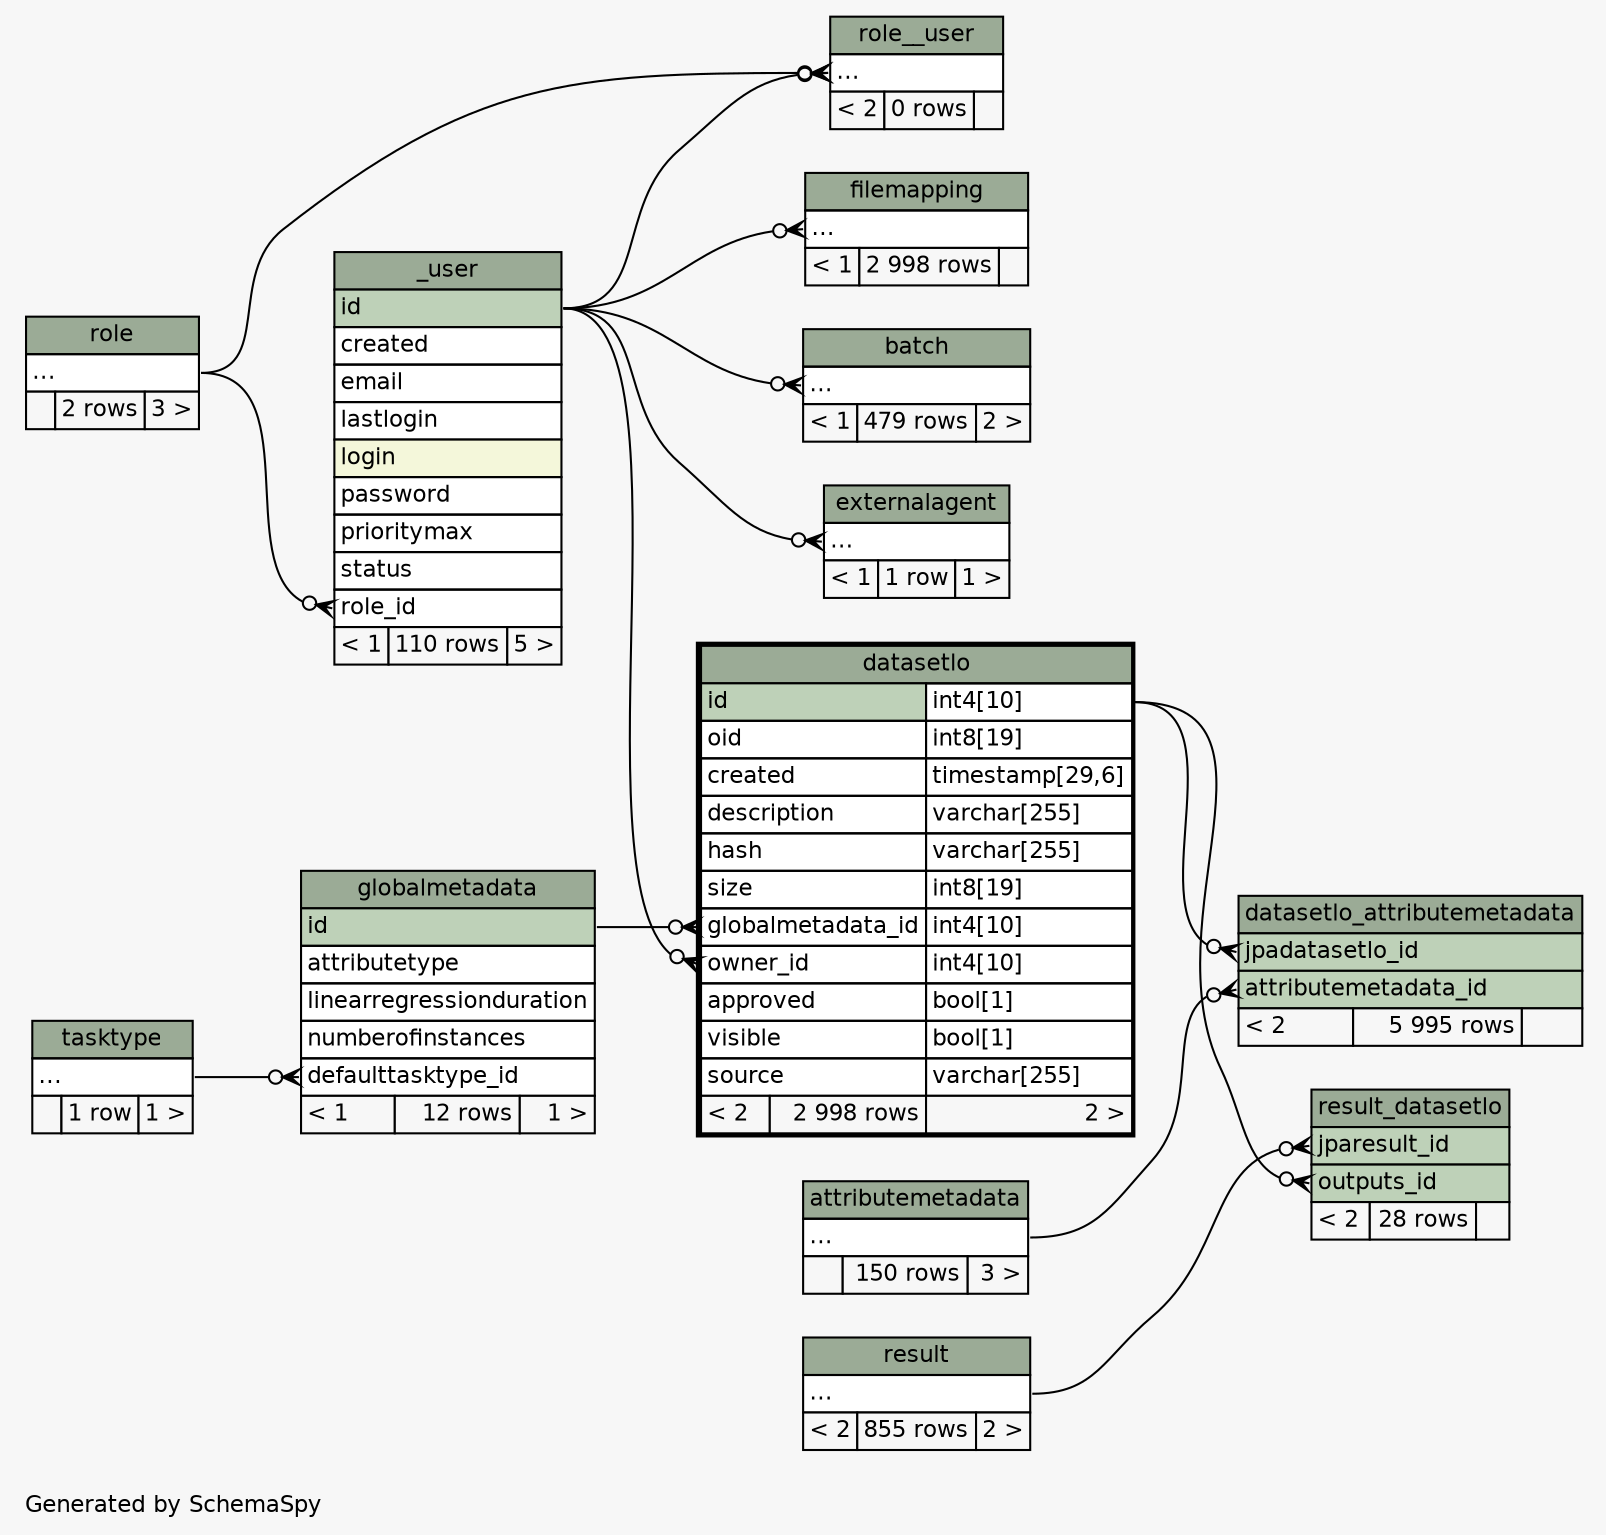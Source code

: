 // dot 2.38.0 on Mac OS X 10.9.4
// SchemaSpy rev 590
digraph "twoDegreesRelationshipsDiagram" {
  graph [
    rankdir="RL"
    bgcolor="#f7f7f7"
    label="\nGenerated by SchemaSpy"
    labeljust="l"
    nodesep="0.18"
    ranksep="0.46"
    fontname="Helvetica"
    fontsize="11"
  ];
  node [
    fontname="Helvetica"
    fontsize="11"
    shape="plaintext"
  ];
  edge [
    arrowsize="0.8"
  ];
  "_user":"role_id":w -> "role":"elipses":e [arrowhead=none dir=back arrowtail=crowodot];
  "batch":"elipses":w -> "_user":"id":e [arrowhead=none dir=back arrowtail=crowodot];
  "datasetlo":"globalmetadata_id":w -> "globalmetadata":"id":e [arrowhead=none dir=back arrowtail=crowodot];
  "datasetlo":"owner_id":w -> "_user":"id":e [arrowhead=none dir=back arrowtail=crowodot];
  "datasetlo_attributemetadata":"attributemetadata_id":w -> "attributemetadata":"elipses":e [arrowhead=none dir=back arrowtail=crowodot];
  "datasetlo_attributemetadata":"jpadatasetlo_id":w -> "datasetlo":"id.type":e [arrowhead=none dir=back arrowtail=crowodot];
  "externalagent":"elipses":w -> "_user":"id":e [arrowhead=none dir=back arrowtail=crowodot];
  "filemapping":"elipses":w -> "_user":"id":e [arrowhead=none dir=back arrowtail=crowodot];
  "globalmetadata":"defaulttasktype_id":w -> "tasktype":"elipses":e [arrowhead=none dir=back arrowtail=crowodot];
  "result_datasetlo":"jparesult_id":w -> "result":"elipses":e [arrowhead=none dir=back arrowtail=crowodot];
  "result_datasetlo":"outputs_id":w -> "datasetlo":"id.type":e [arrowhead=none dir=back arrowtail=crowodot];
  "role__user":"elipses":w -> "role":"elipses":e [arrowhead=none dir=back arrowtail=crowodot];
  "role__user":"elipses":w -> "_user":"id":e [arrowhead=none dir=back arrowtail=crowodot];
  "_user" [
    label=<
    <TABLE BORDER="0" CELLBORDER="1" CELLSPACING="0" BGCOLOR="#ffffff">
      <TR><TD COLSPAN="3" BGCOLOR="#9bab96" ALIGN="CENTER">_user</TD></TR>
      <TR><TD PORT="id" COLSPAN="3" BGCOLOR="#bed1b8" ALIGN="LEFT">id</TD></TR>
      <TR><TD PORT="created" COLSPAN="3" ALIGN="LEFT">created</TD></TR>
      <TR><TD PORT="email" COLSPAN="3" ALIGN="LEFT">email</TD></TR>
      <TR><TD PORT="lastlogin" COLSPAN="3" ALIGN="LEFT">lastlogin</TD></TR>
      <TR><TD PORT="login" COLSPAN="3" BGCOLOR="#f4f7da" ALIGN="LEFT">login</TD></TR>
      <TR><TD PORT="password" COLSPAN="3" ALIGN="LEFT">password</TD></TR>
      <TR><TD PORT="prioritymax" COLSPAN="3" ALIGN="LEFT">prioritymax</TD></TR>
      <TR><TD PORT="status" COLSPAN="3" ALIGN="LEFT">status</TD></TR>
      <TR><TD PORT="role_id" COLSPAN="3" ALIGN="LEFT">role_id</TD></TR>
      <TR><TD ALIGN="LEFT" BGCOLOR="#f7f7f7">&lt; 1</TD><TD ALIGN="RIGHT" BGCOLOR="#f7f7f7">110 rows</TD><TD ALIGN="RIGHT" BGCOLOR="#f7f7f7">5 &gt;</TD></TR>
    </TABLE>>
    URL="_user.html"
    tooltip="_user"
  ];
  "attributemetadata" [
    label=<
    <TABLE BORDER="0" CELLBORDER="1" CELLSPACING="0" BGCOLOR="#ffffff">
      <TR><TD COLSPAN="3" BGCOLOR="#9bab96" ALIGN="CENTER">attributemetadata</TD></TR>
      <TR><TD PORT="elipses" COLSPAN="3" ALIGN="LEFT">...</TD></TR>
      <TR><TD ALIGN="LEFT" BGCOLOR="#f7f7f7">  </TD><TD ALIGN="RIGHT" BGCOLOR="#f7f7f7">150 rows</TD><TD ALIGN="RIGHT" BGCOLOR="#f7f7f7">3 &gt;</TD></TR>
    </TABLE>>
    URL="attributemetadata.html"
    tooltip="attributemetadata"
  ];
  "batch" [
    label=<
    <TABLE BORDER="0" CELLBORDER="1" CELLSPACING="0" BGCOLOR="#ffffff">
      <TR><TD COLSPAN="3" BGCOLOR="#9bab96" ALIGN="CENTER">batch</TD></TR>
      <TR><TD PORT="elipses" COLSPAN="3" ALIGN="LEFT">...</TD></TR>
      <TR><TD ALIGN="LEFT" BGCOLOR="#f7f7f7">&lt; 1</TD><TD ALIGN="RIGHT" BGCOLOR="#f7f7f7">479 rows</TD><TD ALIGN="RIGHT" BGCOLOR="#f7f7f7">2 &gt;</TD></TR>
    </TABLE>>
    URL="batch.html"
    tooltip="batch"
  ];
  "datasetlo" [
    label=<
    <TABLE BORDER="2" CELLBORDER="1" CELLSPACING="0" BGCOLOR="#ffffff">
      <TR><TD COLSPAN="3" BGCOLOR="#9bab96" ALIGN="CENTER">datasetlo</TD></TR>
      <TR><TD PORT="id" COLSPAN="2" BGCOLOR="#bed1b8" ALIGN="LEFT">id</TD><TD PORT="id.type" ALIGN="LEFT">int4[10]</TD></TR>
      <TR><TD PORT="oid" COLSPAN="2" ALIGN="LEFT">oid</TD><TD PORT="oid.type" ALIGN="LEFT">int8[19]</TD></TR>
      <TR><TD PORT="created" COLSPAN="2" ALIGN="LEFT">created</TD><TD PORT="created.type" ALIGN="LEFT">timestamp[29,6]</TD></TR>
      <TR><TD PORT="description" COLSPAN="2" ALIGN="LEFT">description</TD><TD PORT="description.type" ALIGN="LEFT">varchar[255]</TD></TR>
      <TR><TD PORT="hash" COLSPAN="2" ALIGN="LEFT">hash</TD><TD PORT="hash.type" ALIGN="LEFT">varchar[255]</TD></TR>
      <TR><TD PORT="size" COLSPAN="2" ALIGN="LEFT">size</TD><TD PORT="size.type" ALIGN="LEFT">int8[19]</TD></TR>
      <TR><TD PORT="globalmetadata_id" COLSPAN="2" ALIGN="LEFT">globalmetadata_id</TD><TD PORT="globalmetadata_id.type" ALIGN="LEFT">int4[10]</TD></TR>
      <TR><TD PORT="owner_id" COLSPAN="2" ALIGN="LEFT">owner_id</TD><TD PORT="owner_id.type" ALIGN="LEFT">int4[10]</TD></TR>
      <TR><TD PORT="approved" COLSPAN="2" ALIGN="LEFT">approved</TD><TD PORT="approved.type" ALIGN="LEFT">bool[1]</TD></TR>
      <TR><TD PORT="visible" COLSPAN="2" ALIGN="LEFT">visible</TD><TD PORT="visible.type" ALIGN="LEFT">bool[1]</TD></TR>
      <TR><TD PORT="source" COLSPAN="2" ALIGN="LEFT">source</TD><TD PORT="source.type" ALIGN="LEFT">varchar[255]</TD></TR>
      <TR><TD ALIGN="LEFT" BGCOLOR="#f7f7f7">&lt; 2</TD><TD ALIGN="RIGHT" BGCOLOR="#f7f7f7">2 998 rows</TD><TD ALIGN="RIGHT" BGCOLOR="#f7f7f7">2 &gt;</TD></TR>
    </TABLE>>
    URL="datasetlo.html"
    tooltip="datasetlo"
  ];
  "datasetlo_attributemetadata" [
    label=<
    <TABLE BORDER="0" CELLBORDER="1" CELLSPACING="0" BGCOLOR="#ffffff">
      <TR><TD COLSPAN="3" BGCOLOR="#9bab96" ALIGN="CENTER">datasetlo_attributemetadata</TD></TR>
      <TR><TD PORT="jpadatasetlo_id" COLSPAN="3" BGCOLOR="#bed1b8" ALIGN="LEFT">jpadatasetlo_id</TD></TR>
      <TR><TD PORT="attributemetadata_id" COLSPAN="3" BGCOLOR="#bed1b8" ALIGN="LEFT">attributemetadata_id</TD></TR>
      <TR><TD ALIGN="LEFT" BGCOLOR="#f7f7f7">&lt; 2</TD><TD ALIGN="RIGHT" BGCOLOR="#f7f7f7">5 995 rows</TD><TD ALIGN="RIGHT" BGCOLOR="#f7f7f7">  </TD></TR>
    </TABLE>>
    URL="datasetlo_attributemetadata.html"
    tooltip="datasetlo_attributemetadata"
  ];
  "externalagent" [
    label=<
    <TABLE BORDER="0" CELLBORDER="1" CELLSPACING="0" BGCOLOR="#ffffff">
      <TR><TD COLSPAN="3" BGCOLOR="#9bab96" ALIGN="CENTER">externalagent</TD></TR>
      <TR><TD PORT="elipses" COLSPAN="3" ALIGN="LEFT">...</TD></TR>
      <TR><TD ALIGN="LEFT" BGCOLOR="#f7f7f7">&lt; 1</TD><TD ALIGN="RIGHT" BGCOLOR="#f7f7f7">1 row</TD><TD ALIGN="RIGHT" BGCOLOR="#f7f7f7">1 &gt;</TD></TR>
    </TABLE>>
    URL="externalagent.html"
    tooltip="externalagent"
  ];
  "filemapping" [
    label=<
    <TABLE BORDER="0" CELLBORDER="1" CELLSPACING="0" BGCOLOR="#ffffff">
      <TR><TD COLSPAN="3" BGCOLOR="#9bab96" ALIGN="CENTER">filemapping</TD></TR>
      <TR><TD PORT="elipses" COLSPAN="3" ALIGN="LEFT">...</TD></TR>
      <TR><TD ALIGN="LEFT" BGCOLOR="#f7f7f7">&lt; 1</TD><TD ALIGN="RIGHT" BGCOLOR="#f7f7f7">2 998 rows</TD><TD ALIGN="RIGHT" BGCOLOR="#f7f7f7">  </TD></TR>
    </TABLE>>
    URL="filemapping.html"
    tooltip="filemapping"
  ];
  "globalmetadata" [
    label=<
    <TABLE BORDER="0" CELLBORDER="1" CELLSPACING="0" BGCOLOR="#ffffff">
      <TR><TD COLSPAN="3" BGCOLOR="#9bab96" ALIGN="CENTER">globalmetadata</TD></TR>
      <TR><TD PORT="id" COLSPAN="3" BGCOLOR="#bed1b8" ALIGN="LEFT">id</TD></TR>
      <TR><TD PORT="attributetype" COLSPAN="3" ALIGN="LEFT">attributetype</TD></TR>
      <TR><TD PORT="linearregressionduration" COLSPAN="3" ALIGN="LEFT">linearregressionduration</TD></TR>
      <TR><TD PORT="numberofinstances" COLSPAN="3" ALIGN="LEFT">numberofinstances</TD></TR>
      <TR><TD PORT="defaulttasktype_id" COLSPAN="3" ALIGN="LEFT">defaulttasktype_id</TD></TR>
      <TR><TD ALIGN="LEFT" BGCOLOR="#f7f7f7">&lt; 1</TD><TD ALIGN="RIGHT" BGCOLOR="#f7f7f7">12 rows</TD><TD ALIGN="RIGHT" BGCOLOR="#f7f7f7">1 &gt;</TD></TR>
    </TABLE>>
    URL="globalmetadata.html"
    tooltip="globalmetadata"
  ];
  "result" [
    label=<
    <TABLE BORDER="0" CELLBORDER="1" CELLSPACING="0" BGCOLOR="#ffffff">
      <TR><TD COLSPAN="3" BGCOLOR="#9bab96" ALIGN="CENTER">result</TD></TR>
      <TR><TD PORT="elipses" COLSPAN="3" ALIGN="LEFT">...</TD></TR>
      <TR><TD ALIGN="LEFT" BGCOLOR="#f7f7f7">&lt; 2</TD><TD ALIGN="RIGHT" BGCOLOR="#f7f7f7">855 rows</TD><TD ALIGN="RIGHT" BGCOLOR="#f7f7f7">2 &gt;</TD></TR>
    </TABLE>>
    URL="result.html"
    tooltip="result"
  ];
  "result_datasetlo" [
    label=<
    <TABLE BORDER="0" CELLBORDER="1" CELLSPACING="0" BGCOLOR="#ffffff">
      <TR><TD COLSPAN="3" BGCOLOR="#9bab96" ALIGN="CENTER">result_datasetlo</TD></TR>
      <TR><TD PORT="jparesult_id" COLSPAN="3" BGCOLOR="#bed1b8" ALIGN="LEFT">jparesult_id</TD></TR>
      <TR><TD PORT="outputs_id" COLSPAN="3" BGCOLOR="#bed1b8" ALIGN="LEFT">outputs_id</TD></TR>
      <TR><TD ALIGN="LEFT" BGCOLOR="#f7f7f7">&lt; 2</TD><TD ALIGN="RIGHT" BGCOLOR="#f7f7f7">28 rows</TD><TD ALIGN="RIGHT" BGCOLOR="#f7f7f7">  </TD></TR>
    </TABLE>>
    URL="result_datasetlo.html"
    tooltip="result_datasetlo"
  ];
  "role" [
    label=<
    <TABLE BORDER="0" CELLBORDER="1" CELLSPACING="0" BGCOLOR="#ffffff">
      <TR><TD COLSPAN="3" BGCOLOR="#9bab96" ALIGN="CENTER">role</TD></TR>
      <TR><TD PORT="elipses" COLSPAN="3" ALIGN="LEFT">...</TD></TR>
      <TR><TD ALIGN="LEFT" BGCOLOR="#f7f7f7">  </TD><TD ALIGN="RIGHT" BGCOLOR="#f7f7f7">2 rows</TD><TD ALIGN="RIGHT" BGCOLOR="#f7f7f7">3 &gt;</TD></TR>
    </TABLE>>
    URL="role.html"
    tooltip="role"
  ];
  "role__user" [
    label=<
    <TABLE BORDER="0" CELLBORDER="1" CELLSPACING="0" BGCOLOR="#ffffff">
      <TR><TD COLSPAN="3" BGCOLOR="#9bab96" ALIGN="CENTER">role__user</TD></TR>
      <TR><TD PORT="elipses" COLSPAN="3" ALIGN="LEFT">...</TD></TR>
      <TR><TD ALIGN="LEFT" BGCOLOR="#f7f7f7">&lt; 2</TD><TD ALIGN="RIGHT" BGCOLOR="#f7f7f7">0 rows</TD><TD ALIGN="RIGHT" BGCOLOR="#f7f7f7">  </TD></TR>
    </TABLE>>
    URL="role__user.html"
    tooltip="role__user"
  ];
  "tasktype" [
    label=<
    <TABLE BORDER="0" CELLBORDER="1" CELLSPACING="0" BGCOLOR="#ffffff">
      <TR><TD COLSPAN="3" BGCOLOR="#9bab96" ALIGN="CENTER">tasktype</TD></TR>
      <TR><TD PORT="elipses" COLSPAN="3" ALIGN="LEFT">...</TD></TR>
      <TR><TD ALIGN="LEFT" BGCOLOR="#f7f7f7">  </TD><TD ALIGN="RIGHT" BGCOLOR="#f7f7f7">1 row</TD><TD ALIGN="RIGHT" BGCOLOR="#f7f7f7">1 &gt;</TD></TR>
    </TABLE>>
    URL="tasktype.html"
    tooltip="tasktype"
  ];
}
